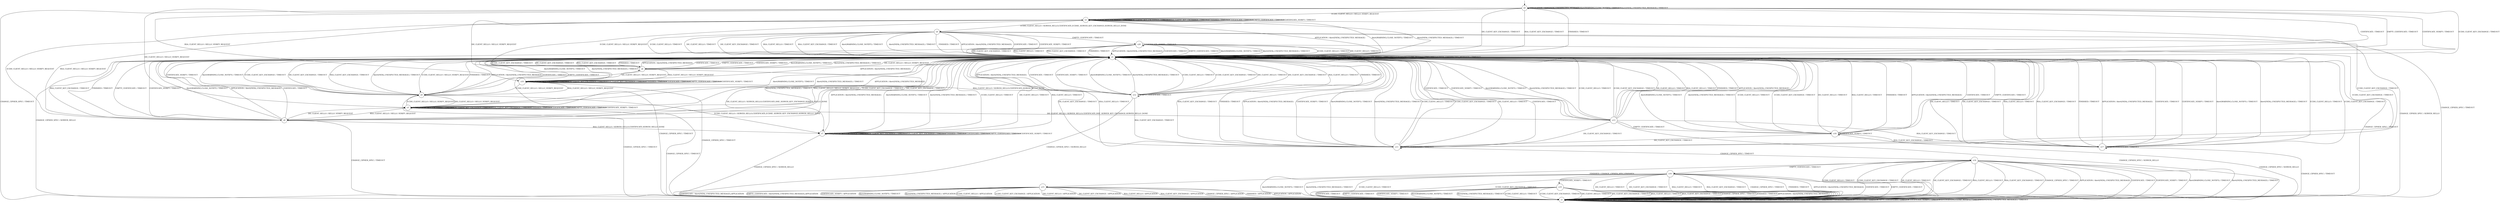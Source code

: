 digraph g {

	s0 [shape="circle" label="s0"];
	s1 [shape="circle" label="s1"];
	s2 [shape="circle" label="s2"];
	s3 [shape="circle" label="s3"];
	s4 [shape="circle" label="s4"];
	s5 [shape="circle" label="s5"];
	s6 [shape="circle" label="s6"];
	s7 [shape="circle" label="s7"];
	s8 [shape="circle" label="s8"];
	s9 [shape="circle" label="s9"];
	s10 [shape="circle" label="s10"];
	s11 [shape="circle" label="s11"];
	s12 [shape="circle" label="s12"];
	s13 [shape="circle" label="s13"];
	s14 [shape="circle" label="s14"];
	s15 [shape="circle" label="s15"];
	s16 [shape="circle" label="s16"];
	s17 [shape="circle" label="s17"];
	s18 [shape="circle" label="s18"];
	s19 [shape="circle" label="s19"];
	s20 [shape="circle" label="s20"];
	s0 -> s2 [label="ECDH_CLIENT_HELLO / HELLO_VERIFY_REQUEST"];
	s0 -> s5 [label="ECDH_CLIENT_KEY_EXCHANGE / TIMEOUT"];
	s0 -> s3 [label="DH_CLIENT_HELLO / HELLO_VERIFY_REQUEST"];
	s0 -> s5 [label="DH_CLIENT_KEY_EXCHANGE / TIMEOUT"];
	s0 -> s10 [label="RSA_CLIENT_HELLO / HELLO_VERIFY_REQUEST"];
	s0 -> s5 [label="RSA_CLIENT_KEY_EXCHANGE / TIMEOUT"];
	s0 -> s1 [label="CHANGE_CIPHER_SPEC / TIMEOUT"];
	s0 -> s5 [label="FINISHED / TIMEOUT"];
	s0 -> s0 [label="APPLICATION / Alert(FATAL,UNEXPECTED_MESSAGE)"];
	s0 -> s5 [label="CERTIFICATE / TIMEOUT"];
	s0 -> s5 [label="EMPTY_CERTIFICATE / TIMEOUT"];
	s0 -> s5 [label="CERTIFICATE_VERIFY / TIMEOUT"];
	s0 -> s0 [label="Alert(WARNING,CLOSE_NOTIFY) / TIMEOUT"];
	s0 -> s0 [label="Alert(FATAL,UNEXPECTED_MESSAGE) / TIMEOUT"];
	s1 -> s1 [label="ECDH_CLIENT_HELLO / TIMEOUT"];
	s1 -> s1 [label="ECDH_CLIENT_KEY_EXCHANGE / TIMEOUT"];
	s1 -> s1 [label="DH_CLIENT_HELLO / TIMEOUT"];
	s1 -> s1 [label="DH_CLIENT_KEY_EXCHANGE / TIMEOUT"];
	s1 -> s1 [label="RSA_CLIENT_HELLO / TIMEOUT"];
	s1 -> s1 [label="RSA_CLIENT_KEY_EXCHANGE / TIMEOUT"];
	s1 -> s1 [label="CHANGE_CIPHER_SPEC / TIMEOUT"];
	s1 -> s1 [label="FINISHED / TIMEOUT"];
	s1 -> s1 [label="APPLICATION / TIMEOUT"];
	s1 -> s1 [label="CERTIFICATE / TIMEOUT"];
	s1 -> s1 [label="EMPTY_CERTIFICATE / TIMEOUT"];
	s1 -> s1 [label="CERTIFICATE_VERIFY / TIMEOUT"];
	s1 -> s1 [label="Alert(WARNING,CLOSE_NOTIFY) / TIMEOUT"];
	s1 -> s1 [label="Alert(FATAL,UNEXPECTED_MESSAGE) / TIMEOUT"];
	s2 -> s4 [label="ECDH_CLIENT_HELLO / SERVER_HELLO,CERTIFICATE,ECDHE_SERVER_KEY_EXCHANGE,SERVER_HELLO_DONE"];
	s2 -> s2 [label="ECDH_CLIENT_KEY_EXCHANGE / TIMEOUT"];
	s2 -> s6 [label="DH_CLIENT_HELLO / HELLO_VERIFY_REQUEST"];
	s2 -> s2 [label="DH_CLIENT_KEY_EXCHANGE / TIMEOUT"];
	s2 -> s8 [label="RSA_CLIENT_HELLO / HELLO_VERIFY_REQUEST"];
	s2 -> s2 [label="RSA_CLIENT_KEY_EXCHANGE / TIMEOUT"];
	s2 -> s1 [label="CHANGE_CIPHER_SPEC / TIMEOUT"];
	s2 -> s2 [label="FINISHED / TIMEOUT"];
	s2 -> s5 [label="APPLICATION / Alert(FATAL,UNEXPECTED_MESSAGE)"];
	s2 -> s2 [label="CERTIFICATE / TIMEOUT"];
	s2 -> s2 [label="EMPTY_CERTIFICATE / TIMEOUT"];
	s2 -> s2 [label="CERTIFICATE_VERIFY / TIMEOUT"];
	s2 -> s5 [label="Alert(WARNING,CLOSE_NOTIFY) / TIMEOUT"];
	s2 -> s5 [label="Alert(FATAL,UNEXPECTED_MESSAGE) / TIMEOUT"];
	s3 -> s9 [label="ECDH_CLIENT_HELLO / HELLO_VERIFY_REQUEST"];
	s3 -> s3 [label="ECDH_CLIENT_KEY_EXCHANGE / TIMEOUT"];
	s3 -> s13 [label="DH_CLIENT_HELLO / SERVER_HELLO,CERTIFICATE,DHE_SERVER_KEY_EXCHANGE,SERVER_HELLO_DONE"];
	s3 -> s3 [label="DH_CLIENT_KEY_EXCHANGE / TIMEOUT"];
	s3 -> s8 [label="RSA_CLIENT_HELLO / HELLO_VERIFY_REQUEST"];
	s3 -> s3 [label="RSA_CLIENT_KEY_EXCHANGE / TIMEOUT"];
	s3 -> s1 [label="CHANGE_CIPHER_SPEC / TIMEOUT"];
	s3 -> s3 [label="FINISHED / TIMEOUT"];
	s3 -> s5 [label="APPLICATION / Alert(FATAL,UNEXPECTED_MESSAGE)"];
	s3 -> s3 [label="CERTIFICATE / TIMEOUT"];
	s3 -> s3 [label="EMPTY_CERTIFICATE / TIMEOUT"];
	s3 -> s3 [label="CERTIFICATE_VERIFY / TIMEOUT"];
	s3 -> s5 [label="Alert(WARNING,CLOSE_NOTIFY) / TIMEOUT"];
	s3 -> s5 [label="Alert(FATAL,UNEXPECTED_MESSAGE) / TIMEOUT"];
	s4 -> s5 [label="ECDH_CLIENT_HELLO / TIMEOUT"];
	s4 -> s11 [label="ECDH_CLIENT_KEY_EXCHANGE / TIMEOUT"];
	s4 -> s5 [label="DH_CLIENT_HELLO / TIMEOUT"];
	s4 -> s5 [label="DH_CLIENT_KEY_EXCHANGE / TIMEOUT"];
	s4 -> s5 [label="RSA_CLIENT_HELLO / TIMEOUT"];
	s4 -> s5 [label="RSA_CLIENT_KEY_EXCHANGE / TIMEOUT"];
	s4 -> s1 [label="CHANGE_CIPHER_SPEC / SERVER_HELLO"];
	s4 -> s5 [label="FINISHED / TIMEOUT"];
	s4 -> s5 [label="APPLICATION / Alert(FATAL,UNEXPECTED_MESSAGE)"];
	s4 -> s5 [label="CERTIFICATE / TIMEOUT"];
	s4 -> s20 [label="EMPTY_CERTIFICATE / TIMEOUT"];
	s4 -> s5 [label="CERTIFICATE_VERIFY / TIMEOUT"];
	s4 -> s5 [label="Alert(WARNING,CLOSE_NOTIFY) / TIMEOUT"];
	s4 -> s5 [label="Alert(FATAL,UNEXPECTED_MESSAGE) / TIMEOUT"];
	s5 -> s9 [label="ECDH_CLIENT_HELLO / HELLO_VERIFY_REQUEST"];
	s5 -> s5 [label="ECDH_CLIENT_KEY_EXCHANGE / TIMEOUT"];
	s5 -> s6 [label="DH_CLIENT_HELLO / HELLO_VERIFY_REQUEST"];
	s5 -> s5 [label="DH_CLIENT_KEY_EXCHANGE / TIMEOUT"];
	s5 -> s8 [label="RSA_CLIENT_HELLO / HELLO_VERIFY_REQUEST"];
	s5 -> s5 [label="RSA_CLIENT_KEY_EXCHANGE / TIMEOUT"];
	s5 -> s1 [label="CHANGE_CIPHER_SPEC / TIMEOUT"];
	s5 -> s5 [label="FINISHED / TIMEOUT"];
	s5 -> s5 [label="APPLICATION / Alert(FATAL,UNEXPECTED_MESSAGE)"];
	s5 -> s5 [label="CERTIFICATE / TIMEOUT"];
	s5 -> s5 [label="EMPTY_CERTIFICATE / TIMEOUT"];
	s5 -> s5 [label="CERTIFICATE_VERIFY / TIMEOUT"];
	s5 -> s5 [label="Alert(WARNING,CLOSE_NOTIFY) / TIMEOUT"];
	s5 -> s5 [label="Alert(FATAL,UNEXPECTED_MESSAGE) / TIMEOUT"];
	s6 -> s2 [label="ECDH_CLIENT_HELLO / HELLO_VERIFY_REQUEST"];
	s6 -> s5 [label="ECDH_CLIENT_KEY_EXCHANGE / TIMEOUT"];
	s6 -> s7 [label="DH_CLIENT_HELLO / SERVER_HELLO,CERTIFICATE,DHE_SERVER_KEY_EXCHANGE,SERVER_HELLO_DONE"];
	s6 -> s5 [label="DH_CLIENT_KEY_EXCHANGE / TIMEOUT"];
	s6 -> s10 [label="RSA_CLIENT_HELLO / HELLO_VERIFY_REQUEST"];
	s6 -> s5 [label="RSA_CLIENT_KEY_EXCHANGE / TIMEOUT"];
	s6 -> s1 [label="CHANGE_CIPHER_SPEC / TIMEOUT"];
	s6 -> s5 [label="FINISHED / TIMEOUT"];
	s6 -> s5 [label="APPLICATION / Alert(FATAL,UNEXPECTED_MESSAGE)"];
	s6 -> s5 [label="CERTIFICATE / TIMEOUT"];
	s6 -> s5 [label="EMPTY_CERTIFICATE / TIMEOUT"];
	s6 -> s5 [label="CERTIFICATE_VERIFY / TIMEOUT"];
	s6 -> s5 [label="Alert(WARNING,CLOSE_NOTIFY) / TIMEOUT"];
	s6 -> s5 [label="Alert(FATAL,UNEXPECTED_MESSAGE) / TIMEOUT"];
	s7 -> s5 [label="ECDH_CLIENT_HELLO / TIMEOUT"];
	s7 -> s7 [label="ECDH_CLIENT_KEY_EXCHANGE / TIMEOUT"];
	s7 -> s5 [label="DH_CLIENT_HELLO / TIMEOUT"];
	s7 -> s7 [label="DH_CLIENT_KEY_EXCHANGE / TIMEOUT"];
	s7 -> s5 [label="RSA_CLIENT_HELLO / TIMEOUT"];
	s7 -> s7 [label="RSA_CLIENT_KEY_EXCHANGE / TIMEOUT"];
	s7 -> s1 [label="CHANGE_CIPHER_SPEC / SERVER_HELLO"];
	s7 -> s7 [label="FINISHED / TIMEOUT"];
	s7 -> s5 [label="APPLICATION / Alert(FATAL,UNEXPECTED_MESSAGE)"];
	s7 -> s7 [label="CERTIFICATE / TIMEOUT"];
	s7 -> s7 [label="EMPTY_CERTIFICATE / TIMEOUT"];
	s7 -> s7 [label="CERTIFICATE_VERIFY / TIMEOUT"];
	s7 -> s5 [label="Alert(WARNING,CLOSE_NOTIFY) / TIMEOUT"];
	s7 -> s5 [label="Alert(FATAL,UNEXPECTED_MESSAGE) / TIMEOUT"];
	s8 -> s2 [label="ECDH_CLIENT_HELLO / HELLO_VERIFY_REQUEST"];
	s8 -> s5 [label="ECDH_CLIENT_KEY_EXCHANGE / TIMEOUT"];
	s8 -> s3 [label="DH_CLIENT_HELLO / HELLO_VERIFY_REQUEST"];
	s8 -> s5 [label="DH_CLIENT_KEY_EXCHANGE / TIMEOUT"];
	s8 -> s7 [label="RSA_CLIENT_HELLO / SERVER_HELLO,CERTIFICATE,SERVER_HELLO_DONE"];
	s8 -> s5 [label="RSA_CLIENT_KEY_EXCHANGE / TIMEOUT"];
	s8 -> s1 [label="CHANGE_CIPHER_SPEC / TIMEOUT"];
	s8 -> s5 [label="FINISHED / TIMEOUT"];
	s8 -> s5 [label="APPLICATION / Alert(FATAL,UNEXPECTED_MESSAGE)"];
	s8 -> s5 [label="CERTIFICATE / TIMEOUT"];
	s8 -> s5 [label="EMPTY_CERTIFICATE / TIMEOUT"];
	s8 -> s5 [label="CERTIFICATE_VERIFY / TIMEOUT"];
	s8 -> s5 [label="Alert(WARNING,CLOSE_NOTIFY) / TIMEOUT"];
	s8 -> s5 [label="Alert(FATAL,UNEXPECTED_MESSAGE) / TIMEOUT"];
	s9 -> s7 [label="ECDH_CLIENT_HELLO / SERVER_HELLO,CERTIFICATE,ECDHE_SERVER_KEY_EXCHANGE,SERVER_HELLO_DONE"];
	s9 -> s5 [label="ECDH_CLIENT_KEY_EXCHANGE / TIMEOUT"];
	s9 -> s3 [label="DH_CLIENT_HELLO / HELLO_VERIFY_REQUEST"];
	s9 -> s5 [label="DH_CLIENT_KEY_EXCHANGE / TIMEOUT"];
	s9 -> s10 [label="RSA_CLIENT_HELLO / HELLO_VERIFY_REQUEST"];
	s9 -> s5 [label="RSA_CLIENT_KEY_EXCHANGE / TIMEOUT"];
	s9 -> s1 [label="CHANGE_CIPHER_SPEC / TIMEOUT"];
	s9 -> s5 [label="FINISHED / TIMEOUT"];
	s9 -> s5 [label="APPLICATION / Alert(FATAL,UNEXPECTED_MESSAGE)"];
	s9 -> s5 [label="CERTIFICATE / TIMEOUT"];
	s9 -> s5 [label="EMPTY_CERTIFICATE / TIMEOUT"];
	s9 -> s5 [label="CERTIFICATE_VERIFY / TIMEOUT"];
	s9 -> s5 [label="Alert(WARNING,CLOSE_NOTIFY) / TIMEOUT"];
	s9 -> s5 [label="Alert(FATAL,UNEXPECTED_MESSAGE) / TIMEOUT"];
	s10 -> s9 [label="ECDH_CLIENT_HELLO / HELLO_VERIFY_REQUEST"];
	s10 -> s10 [label="ECDH_CLIENT_KEY_EXCHANGE / TIMEOUT"];
	s10 -> s6 [label="DH_CLIENT_HELLO / HELLO_VERIFY_REQUEST"];
	s10 -> s10 [label="DH_CLIENT_KEY_EXCHANGE / TIMEOUT"];
	s10 -> s12 [label="RSA_CLIENT_HELLO / SERVER_HELLO,CERTIFICATE,SERVER_HELLO_DONE"];
	s10 -> s10 [label="RSA_CLIENT_KEY_EXCHANGE / TIMEOUT"];
	s10 -> s1 [label="CHANGE_CIPHER_SPEC / TIMEOUT"];
	s10 -> s10 [label="FINISHED / TIMEOUT"];
	s10 -> s5 [label="APPLICATION / Alert(FATAL,UNEXPECTED_MESSAGE)"];
	s10 -> s10 [label="CERTIFICATE / TIMEOUT"];
	s10 -> s10 [label="EMPTY_CERTIFICATE / TIMEOUT"];
	s10 -> s10 [label="CERTIFICATE_VERIFY / TIMEOUT"];
	s10 -> s5 [label="Alert(WARNING,CLOSE_NOTIFY) / TIMEOUT"];
	s10 -> s5 [label="Alert(FATAL,UNEXPECTED_MESSAGE) / TIMEOUT"];
	s11 -> s5 [label="ECDH_CLIENT_HELLO / TIMEOUT"];
	s11 -> s5 [label="ECDH_CLIENT_KEY_EXCHANGE / TIMEOUT"];
	s11 -> s5 [label="DH_CLIENT_HELLO / TIMEOUT"];
	s11 -> s5 [label="DH_CLIENT_KEY_EXCHANGE / TIMEOUT"];
	s11 -> s5 [label="RSA_CLIENT_HELLO / TIMEOUT"];
	s11 -> s5 [label="RSA_CLIENT_KEY_EXCHANGE / TIMEOUT"];
	s11 -> s14 [label="CHANGE_CIPHER_SPEC / TIMEOUT"];
	s11 -> s5 [label="FINISHED / TIMEOUT"];
	s11 -> s5 [label="APPLICATION / Alert(FATAL,UNEXPECTED_MESSAGE)"];
	s11 -> s5 [label="CERTIFICATE / TIMEOUT"];
	s11 -> s11 [label="EMPTY_CERTIFICATE / TIMEOUT"];
	s11 -> s5 [label="CERTIFICATE_VERIFY / TIMEOUT"];
	s11 -> s5 [label="Alert(WARNING,CLOSE_NOTIFY) / TIMEOUT"];
	s11 -> s5 [label="Alert(FATAL,UNEXPECTED_MESSAGE) / TIMEOUT"];
	s12 -> s5 [label="ECDH_CLIENT_HELLO / TIMEOUT"];
	s12 -> s5 [label="ECDH_CLIENT_KEY_EXCHANGE / TIMEOUT"];
	s12 -> s5 [label="DH_CLIENT_HELLO / TIMEOUT"];
	s12 -> s5 [label="DH_CLIENT_KEY_EXCHANGE / TIMEOUT"];
	s12 -> s5 [label="RSA_CLIENT_HELLO / TIMEOUT"];
	s12 -> s11 [label="RSA_CLIENT_KEY_EXCHANGE / TIMEOUT"];
	s12 -> s1 [label="CHANGE_CIPHER_SPEC / SERVER_HELLO"];
	s12 -> s5 [label="FINISHED / TIMEOUT"];
	s12 -> s5 [label="APPLICATION / Alert(FATAL,UNEXPECTED_MESSAGE)"];
	s12 -> s5 [label="CERTIFICATE / TIMEOUT"];
	s12 -> s12 [label="EMPTY_CERTIFICATE / TIMEOUT"];
	s12 -> s5 [label="CERTIFICATE_VERIFY / TIMEOUT"];
	s12 -> s5 [label="Alert(WARNING,CLOSE_NOTIFY) / TIMEOUT"];
	s12 -> s5 [label="Alert(FATAL,UNEXPECTED_MESSAGE) / TIMEOUT"];
	s13 -> s5 [label="ECDH_CLIENT_HELLO / TIMEOUT"];
	s13 -> s5 [label="ECDH_CLIENT_KEY_EXCHANGE / TIMEOUT"];
	s13 -> s5 [label="DH_CLIENT_HELLO / TIMEOUT"];
	s13 -> s11 [label="DH_CLIENT_KEY_EXCHANGE / TIMEOUT"];
	s13 -> s5 [label="RSA_CLIENT_HELLO / TIMEOUT"];
	s13 -> s17 [label="RSA_CLIENT_KEY_EXCHANGE / TIMEOUT"];
	s13 -> s1 [label="CHANGE_CIPHER_SPEC / SERVER_HELLO"];
	s13 -> s5 [label="FINISHED / TIMEOUT"];
	s13 -> s5 [label="APPLICATION / Alert(FATAL,UNEXPECTED_MESSAGE)"];
	s13 -> s5 [label="CERTIFICATE / TIMEOUT"];
	s13 -> s18 [label="EMPTY_CERTIFICATE / TIMEOUT"];
	s13 -> s5 [label="CERTIFICATE_VERIFY / TIMEOUT"];
	s13 -> s5 [label="Alert(WARNING,CLOSE_NOTIFY) / TIMEOUT"];
	s13 -> s5 [label="Alert(FATAL,UNEXPECTED_MESSAGE) / TIMEOUT"];
	s14 -> s1 [label="ECDH_CLIENT_HELLO / TIMEOUT"];
	s14 -> s1 [label="ECDH_CLIENT_KEY_EXCHANGE / TIMEOUT"];
	s14 -> s1 [label="DH_CLIENT_HELLO / TIMEOUT"];
	s14 -> s1 [label="DH_CLIENT_KEY_EXCHANGE / TIMEOUT"];
	s14 -> s1 [label="RSA_CLIENT_HELLO / TIMEOUT"];
	s14 -> s1 [label="RSA_CLIENT_KEY_EXCHANGE / TIMEOUT"];
	s14 -> s1 [label="CHANGE_CIPHER_SPEC / TIMEOUT"];
	s14 -> s15 [label="FINISHED / CHANGE_CIPHER_SPEC,FINISHED"];
	s14 -> s1 [label="APPLICATION / Alert(FATAL,UNEXPECTED_MESSAGE)"];
	s14 -> s1 [label="CERTIFICATE / TIMEOUT"];
	s14 -> s16 [label="EMPTY_CERTIFICATE / TIMEOUT"];
	s14 -> s1 [label="CERTIFICATE_VERIFY / TIMEOUT"];
	s14 -> s1 [label="Alert(WARNING,CLOSE_NOTIFY) / TIMEOUT"];
	s14 -> s1 [label="Alert(FATAL,UNEXPECTED_MESSAGE) / TIMEOUT"];
	s15 -> s1 [label="ECDH_CLIENT_HELLO / APPLICATION"];
	s15 -> s1 [label="ECDH_CLIENT_KEY_EXCHANGE / APPLICATION"];
	s15 -> s1 [label="DH_CLIENT_HELLO / APPLICATION"];
	s15 -> s1 [label="DH_CLIENT_KEY_EXCHANGE / APPLICATION"];
	s15 -> s1 [label="RSA_CLIENT_HELLO / APPLICATION"];
	s15 -> s1 [label="RSA_CLIENT_KEY_EXCHANGE / APPLICATION"];
	s15 -> s1 [label="CHANGE_CIPHER_SPEC / APPLICATION"];
	s15 -> s1 [label="FINISHED / APPLICATION"];
	s15 -> s1 [label="APPLICATION / APPLICATION"];
	s15 -> s1 [label="CERTIFICATE / Alert(FATAL,UNEXPECTED_MESSAGE),APPLICATION"];
	s15 -> s1 [label="EMPTY_CERTIFICATE / Alert(FATAL,UNEXPECTED_MESSAGE),APPLICATION"];
	s15 -> s1 [label="CERTIFICATE_VERIFY / APPLICATION"];
	s15 -> s1 [label="Alert(WARNING,CLOSE_NOTIFY) / TIMEOUT"];
	s15 -> s1 [label="Alert(FATAL,UNEXPECTED_MESSAGE) / APPLICATION"];
	s16 -> s1 [label="ECDH_CLIENT_HELLO / TIMEOUT"];
	s16 -> s1 [label="ECDH_CLIENT_KEY_EXCHANGE / TIMEOUT"];
	s16 -> s1 [label="DH_CLIENT_HELLO / TIMEOUT"];
	s16 -> s1 [label="DH_CLIENT_KEY_EXCHANGE / TIMEOUT"];
	s16 -> s1 [label="RSA_CLIENT_HELLO / TIMEOUT"];
	s16 -> s1 [label="RSA_CLIENT_KEY_EXCHANGE / TIMEOUT"];
	s16 -> s1 [label="CHANGE_CIPHER_SPEC / TIMEOUT"];
	s16 -> s1 [label="FINISHED / TIMEOUT"];
	s16 -> s1 [label="APPLICATION / Alert(FATAL,UNEXPECTED_MESSAGE)"];
	s16 -> s1 [label="CERTIFICATE / TIMEOUT"];
	s16 -> s1 [label="EMPTY_CERTIFICATE / TIMEOUT"];
	s16 -> s19 [label="CERTIFICATE_VERIFY / TIMEOUT"];
	s16 -> s1 [label="Alert(WARNING,CLOSE_NOTIFY) / TIMEOUT"];
	s16 -> s1 [label="Alert(FATAL,UNEXPECTED_MESSAGE) / TIMEOUT"];
	s17 -> s5 [label="ECDH_CLIENT_HELLO / TIMEOUT"];
	s17 -> s5 [label="ECDH_CLIENT_KEY_EXCHANGE / TIMEOUT"];
	s17 -> s5 [label="DH_CLIENT_HELLO / TIMEOUT"];
	s17 -> s5 [label="DH_CLIENT_KEY_EXCHANGE / TIMEOUT"];
	s17 -> s5 [label="RSA_CLIENT_HELLO / TIMEOUT"];
	s17 -> s5 [label="RSA_CLIENT_KEY_EXCHANGE / TIMEOUT"];
	s17 -> s1 [label="CHANGE_CIPHER_SPEC / TIMEOUT"];
	s17 -> s5 [label="FINISHED / TIMEOUT"];
	s17 -> s5 [label="APPLICATION / Alert(FATAL,UNEXPECTED_MESSAGE)"];
	s17 -> s5 [label="CERTIFICATE / TIMEOUT"];
	s17 -> s17 [label="EMPTY_CERTIFICATE / TIMEOUT"];
	s17 -> s5 [label="CERTIFICATE_VERIFY / TIMEOUT"];
	s17 -> s5 [label="Alert(WARNING,CLOSE_NOTIFY) / TIMEOUT"];
	s17 -> s5 [label="Alert(FATAL,UNEXPECTED_MESSAGE) / TIMEOUT"];
	s18 -> s5 [label="ECDH_CLIENT_HELLO / TIMEOUT"];
	s18 -> s5 [label="ECDH_CLIENT_KEY_EXCHANGE / TIMEOUT"];
	s18 -> s5 [label="DH_CLIENT_HELLO / TIMEOUT"];
	s18 -> s11 [label="DH_CLIENT_KEY_EXCHANGE / TIMEOUT"];
	s18 -> s5 [label="RSA_CLIENT_HELLO / TIMEOUT"];
	s18 -> s17 [label="RSA_CLIENT_KEY_EXCHANGE / TIMEOUT"];
	s18 -> s1 [label="CHANGE_CIPHER_SPEC / SERVER_HELLO"];
	s18 -> s5 [label="FINISHED / TIMEOUT"];
	s18 -> s5 [label="APPLICATION / Alert(FATAL,UNEXPECTED_MESSAGE)"];
	s18 -> s5 [label="CERTIFICATE / TIMEOUT"];
	s18 -> s5 [label="EMPTY_CERTIFICATE / TIMEOUT"];
	s18 -> s18 [label="CERTIFICATE_VERIFY / TIMEOUT"];
	s18 -> s5 [label="Alert(WARNING,CLOSE_NOTIFY) / TIMEOUT"];
	s18 -> s5 [label="Alert(FATAL,UNEXPECTED_MESSAGE) / TIMEOUT"];
	s19 -> s1 [label="ECDH_CLIENT_HELLO / TIMEOUT"];
	s19 -> s1 [label="ECDH_CLIENT_KEY_EXCHANGE / TIMEOUT"];
	s19 -> s1 [label="DH_CLIENT_HELLO / TIMEOUT"];
	s19 -> s1 [label="DH_CLIENT_KEY_EXCHANGE / TIMEOUT"];
	s19 -> s1 [label="RSA_CLIENT_HELLO / TIMEOUT"];
	s19 -> s1 [label="RSA_CLIENT_KEY_EXCHANGE / TIMEOUT"];
	s19 -> s1 [label="CHANGE_CIPHER_SPEC / TIMEOUT"];
	s19 -> s1 [label="FINISHED / TIMEOUT"];
	s19 -> s1 [label="APPLICATION / Alert(FATAL,UNEXPECTED_MESSAGE)"];
	s19 -> s1 [label="CERTIFICATE / TIMEOUT"];
	s19 -> s1 [label="EMPTY_CERTIFICATE / TIMEOUT"];
	s19 -> s1 [label="CERTIFICATE_VERIFY / TIMEOUT"];
	s19 -> s1 [label="Alert(WARNING,CLOSE_NOTIFY) / TIMEOUT"];
	s19 -> s1 [label="Alert(FATAL,UNEXPECTED_MESSAGE) / TIMEOUT"];
	s20 -> s5 [label="ECDH_CLIENT_HELLO / TIMEOUT"];
	s20 -> s11 [label="ECDH_CLIENT_KEY_EXCHANGE / TIMEOUT"];
	s20 -> s5 [label="DH_CLIENT_HELLO / TIMEOUT"];
	s20 -> s5 [label="DH_CLIENT_KEY_EXCHANGE / TIMEOUT"];
	s20 -> s5 [label="RSA_CLIENT_HELLO / TIMEOUT"];
	s20 -> s5 [label="RSA_CLIENT_KEY_EXCHANGE / TIMEOUT"];
	s20 -> s1 [label="CHANGE_CIPHER_SPEC / SERVER_HELLO"];
	s20 -> s5 [label="FINISHED / TIMEOUT"];
	s20 -> s5 [label="APPLICATION / Alert(FATAL,UNEXPECTED_MESSAGE)"];
	s20 -> s5 [label="CERTIFICATE / TIMEOUT"];
	s20 -> s5 [label="EMPTY_CERTIFICATE / TIMEOUT"];
	s20 -> s20 [label="CERTIFICATE_VERIFY / TIMEOUT"];
	s20 -> s5 [label="Alert(WARNING,CLOSE_NOTIFY) / TIMEOUT"];
	s20 -> s5 [label="Alert(FATAL,UNEXPECTED_MESSAGE) / TIMEOUT"];

__start0 [label="" shape="none" width="0" height="0"];
__start0 -> s0;

}
